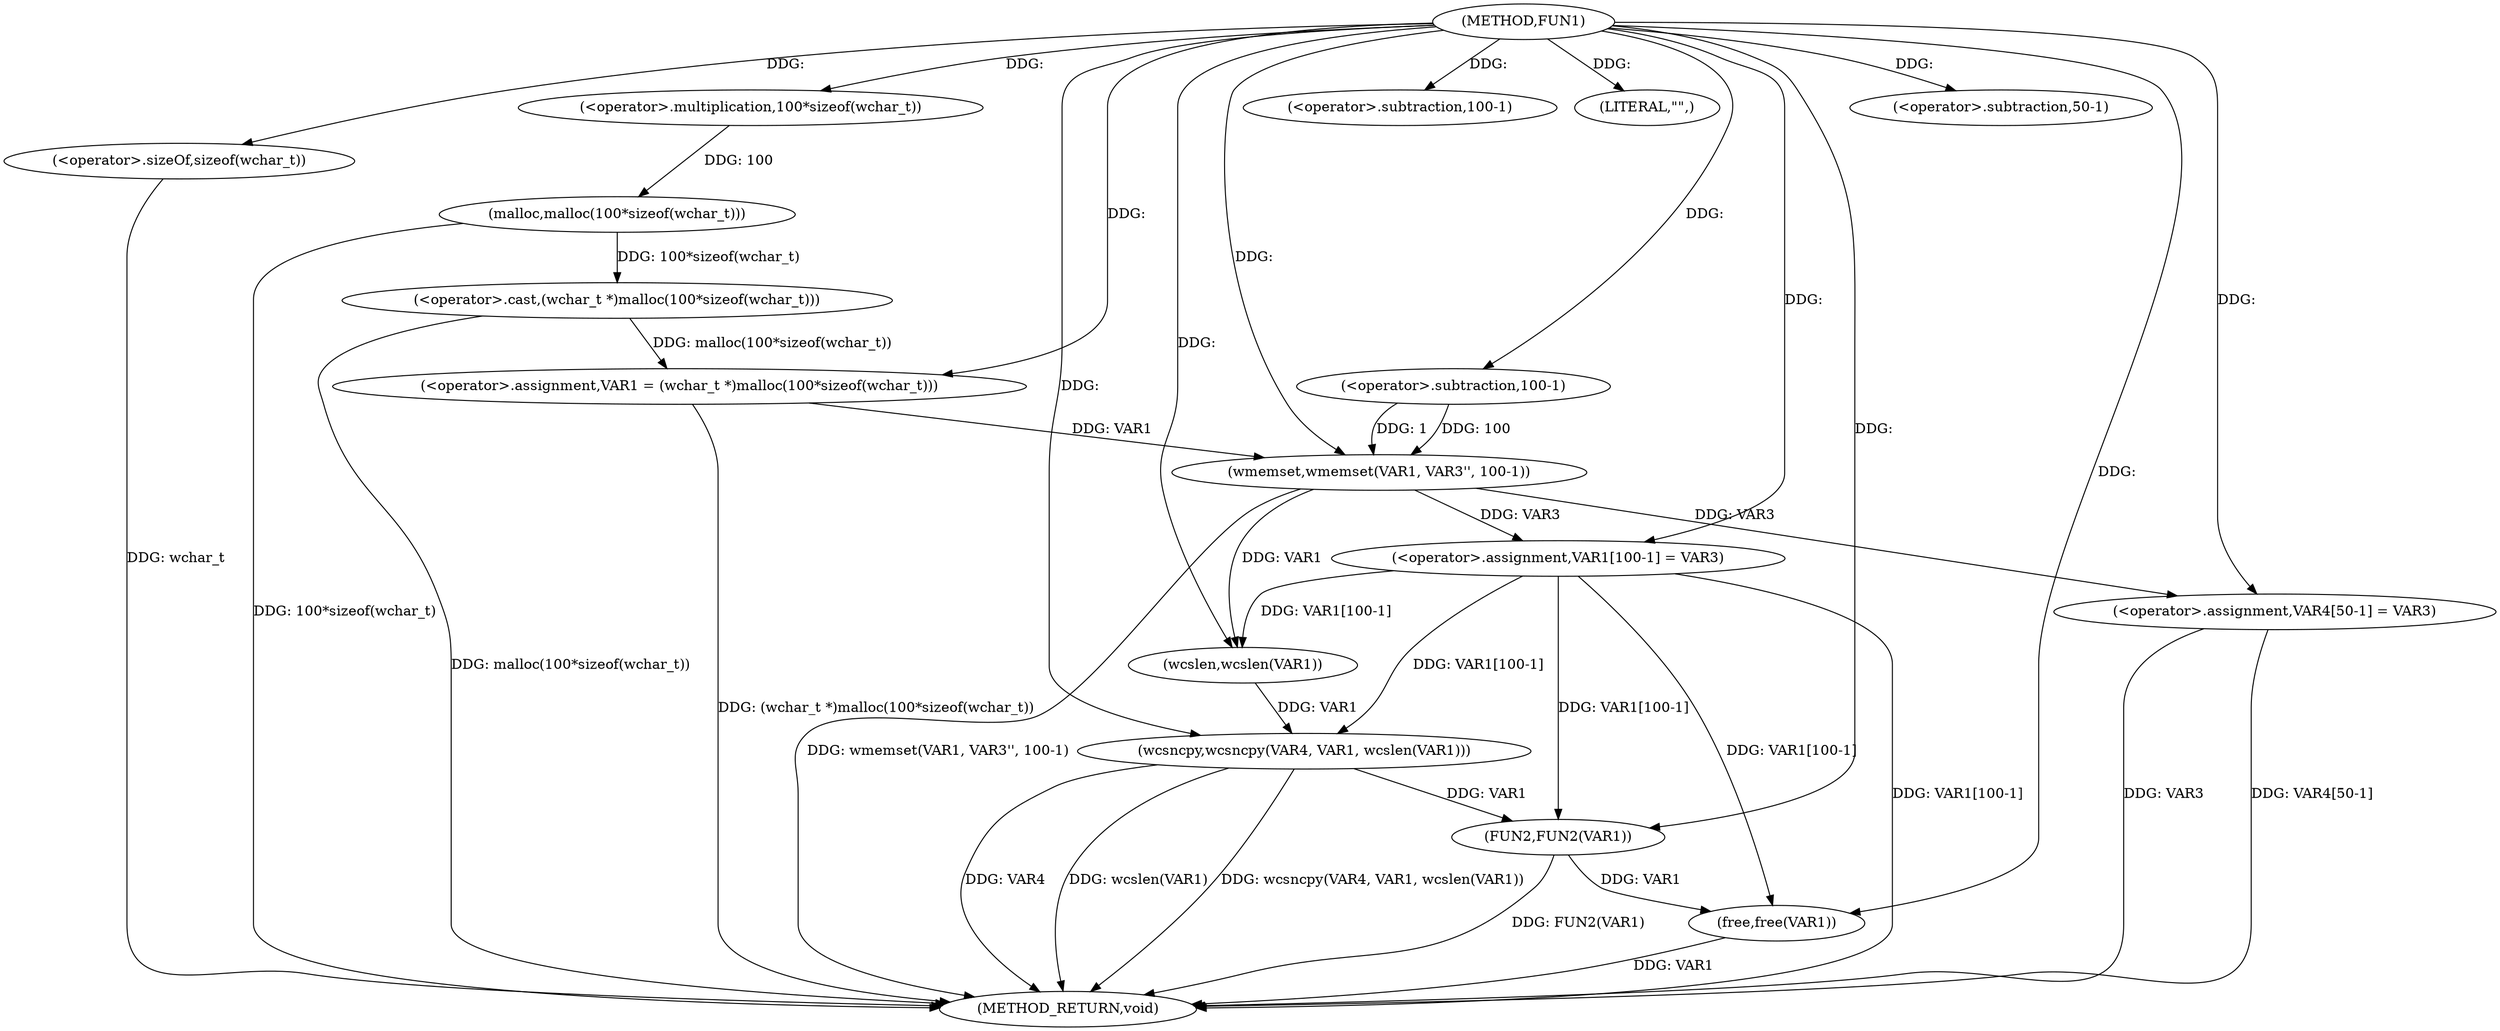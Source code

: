 digraph FUN1 {  
"1000100" [label = "(METHOD,FUN1)" ]
"1000145" [label = "(METHOD_RETURN,void)" ]
"1000103" [label = "(<operator>.assignment,VAR1 = (wchar_t *)malloc(100*sizeof(wchar_t)))" ]
"1000105" [label = "(<operator>.cast,(wchar_t *)malloc(100*sizeof(wchar_t)))" ]
"1000107" [label = "(malloc,malloc(100*sizeof(wchar_t)))" ]
"1000108" [label = "(<operator>.multiplication,100*sizeof(wchar_t))" ]
"1000110" [label = "(<operator>.sizeOf,sizeof(wchar_t))" ]
"1000114" [label = "(wmemset,wmemset(VAR1, VAR3'', 100-1))" ]
"1000117" [label = "(<operator>.subtraction,100-1)" ]
"1000120" [label = "(<operator>.assignment,VAR1[100-1] = VAR3)" ]
"1000123" [label = "(<operator>.subtraction,100-1)" ]
"1000128" [label = "(LITERAL,\"\",)" ]
"1000129" [label = "(wcsncpy,wcsncpy(VAR4, VAR1, wcslen(VAR1)))" ]
"1000132" [label = "(wcslen,wcslen(VAR1))" ]
"1000134" [label = "(<operator>.assignment,VAR4[50-1] = VAR3)" ]
"1000137" [label = "(<operator>.subtraction,50-1)" ]
"1000141" [label = "(FUN2,FUN2(VAR1))" ]
"1000143" [label = "(free,free(VAR1))" ]
  "1000129" -> "1000145"  [ label = "DDG: VAR4"] 
  "1000107" -> "1000145"  [ label = "DDG: 100*sizeof(wchar_t)"] 
  "1000105" -> "1000145"  [ label = "DDG: malloc(100*sizeof(wchar_t))"] 
  "1000103" -> "1000145"  [ label = "DDG: (wchar_t *)malloc(100*sizeof(wchar_t))"] 
  "1000114" -> "1000145"  [ label = "DDG: wmemset(VAR1, VAR3'', 100-1)"] 
  "1000134" -> "1000145"  [ label = "DDG: VAR3"] 
  "1000120" -> "1000145"  [ label = "DDG: VAR1[100-1]"] 
  "1000110" -> "1000145"  [ label = "DDG: wchar_t"] 
  "1000129" -> "1000145"  [ label = "DDG: wcslen(VAR1)"] 
  "1000141" -> "1000145"  [ label = "DDG: FUN2(VAR1)"] 
  "1000129" -> "1000145"  [ label = "DDG: wcsncpy(VAR4, VAR1, wcslen(VAR1))"] 
  "1000143" -> "1000145"  [ label = "DDG: VAR1"] 
  "1000134" -> "1000145"  [ label = "DDG: VAR4[50-1]"] 
  "1000105" -> "1000103"  [ label = "DDG: malloc(100*sizeof(wchar_t))"] 
  "1000100" -> "1000103"  [ label = "DDG: "] 
  "1000107" -> "1000105"  [ label = "DDG: 100*sizeof(wchar_t)"] 
  "1000108" -> "1000107"  [ label = "DDG: 100"] 
  "1000100" -> "1000108"  [ label = "DDG: "] 
  "1000100" -> "1000110"  [ label = "DDG: "] 
  "1000103" -> "1000114"  [ label = "DDG: VAR1"] 
  "1000100" -> "1000114"  [ label = "DDG: "] 
  "1000117" -> "1000114"  [ label = "DDG: 100"] 
  "1000117" -> "1000114"  [ label = "DDG: 1"] 
  "1000100" -> "1000117"  [ label = "DDG: "] 
  "1000114" -> "1000120"  [ label = "DDG: VAR3"] 
  "1000100" -> "1000120"  [ label = "DDG: "] 
  "1000100" -> "1000123"  [ label = "DDG: "] 
  "1000100" -> "1000128"  [ label = "DDG: "] 
  "1000100" -> "1000129"  [ label = "DDG: "] 
  "1000120" -> "1000129"  [ label = "DDG: VAR1[100-1]"] 
  "1000132" -> "1000129"  [ label = "DDG: VAR1"] 
  "1000114" -> "1000132"  [ label = "DDG: VAR1"] 
  "1000120" -> "1000132"  [ label = "DDG: VAR1[100-1]"] 
  "1000100" -> "1000132"  [ label = "DDG: "] 
  "1000100" -> "1000134"  [ label = "DDG: "] 
  "1000114" -> "1000134"  [ label = "DDG: VAR3"] 
  "1000100" -> "1000137"  [ label = "DDG: "] 
  "1000120" -> "1000141"  [ label = "DDG: VAR1[100-1]"] 
  "1000129" -> "1000141"  [ label = "DDG: VAR1"] 
  "1000100" -> "1000141"  [ label = "DDG: "] 
  "1000141" -> "1000143"  [ label = "DDG: VAR1"] 
  "1000120" -> "1000143"  [ label = "DDG: VAR1[100-1]"] 
  "1000100" -> "1000143"  [ label = "DDG: "] 
}
